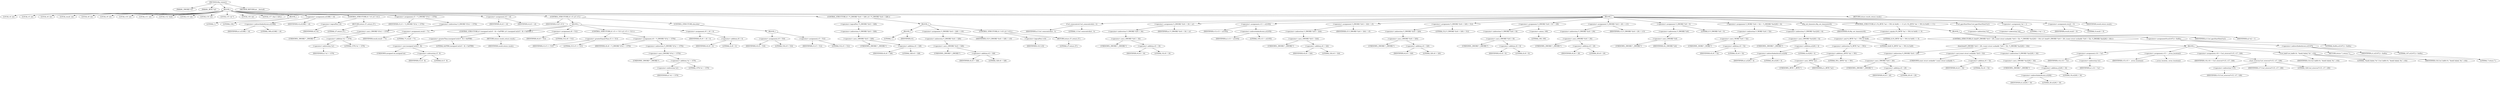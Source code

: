 digraph tftp_connect {  
"1000115" [label = "(METHOD,tftp_connect)" ]
"1000116" [label = "(PARAM,_DWORD *a1)" ]
"1000117" [label = "(PARAM,_BYTE *a2)" ]
"1000118" [label = "(BLOCK,,)" ]
"1000119" [label = "(LOCAL,v4: int)" ]
"1000120" [label = "(LOCAL,v5: int)" ]
"1000121" [label = "(LOCAL,v6: int)" ]
"1000122" [label = "(LOCAL,result: int)" ]
"1000123" [label = "(LOCAL,v8: int)" ]
"1000124" [label = "(LOCAL,v9: int)" ]
"1000125" [label = "(LOCAL,v10: int)" ]
"1000126" [label = "(LOCAL,v11: int)" ]
"1000127" [label = "(LOCAL,v12: bool)" ]
"1000128" [label = "(LOCAL,v13: int)" ]
"1000129" [label = "(LOCAL,v14: int)" ]
"1000130" [label = "(LOCAL,v15: int *)" ]
"1000131" [label = "(LOCAL,v16: int)" ]
"1000132" [label = "(LOCAL,v17: char [ 128 ])" ]
"1000133" [label = "(BLOCK,,)" ]
"1000134" [label = "(LITERAL,1,)" ]
"1000135" [label = "(LITERAL,336,)" ]
"1000136" [label = "(<operator>.assignment,a1[188] = v4)" ]
"1000137" [label = "(<operator>.indirectIndexAccess,a1[188])" ]
"1000138" [label = "(IDENTIFIER,a1,a1[188] = v4)" ]
"1000139" [label = "(LITERAL,188,a1[188] = v4)" ]
"1000140" [label = "(IDENTIFIER,v4,a1[188] = v4)" ]
"1000141" [label = "(CONTROL_STRUCTURE,if ( !v4 ),if ( !v4 ))" ]
"1000142" [label = "(<operator>.logicalNot,!v4)" ]
"1000143" [label = "(IDENTIFIER,v4,!v4)" ]
"1000144" [label = "(RETURN,return 27;,return 27;)" ]
"1000145" [label = "(LITERAL,27,return 27;)" ]
"1000146" [label = "(<operator>.assignment,v5 = *(_DWORD *)(*a1 + 1576))" ]
"1000147" [label = "(IDENTIFIER,v5,v5 = *(_DWORD *)(*a1 + 1576))" ]
"1000148" [label = "(<operator>.indirection,*(_DWORD *)(*a1 + 1576))" ]
"1000149" [label = "(<operator>.cast,(_DWORD *)(*a1 + 1576))" ]
"1000150" [label = "(UNKNOWN,_DWORD *,_DWORD *)" ]
"1000151" [label = "(<operator>.addition,*a1 + 1576)" ]
"1000152" [label = "(<operator>.indirection,*a1)" ]
"1000153" [label = "(IDENTIFIER,a1,*a1 + 1576)" ]
"1000154" [label = "(LITERAL,1576,*a1 + 1576)" ]
"1000155" [label = "(<operator>.assignment,v6 = v4)" ]
"1000156" [label = "(IDENTIFIER,v6,v6 = v4)" ]
"1000157" [label = "(IDENTIFIER,v4,v6 = v4)" ]
"1000158" [label = "(CONTROL_STRUCTURE,if ( v5 ),if ( v5 ))" ]
"1000159" [label = "(IDENTIFIER,v5,if ( v5 ))" ]
"1000160" [label = "(BLOCK,,)" ]
"1000161" [label = "(<operator>.assignment,result = 71)" ]
"1000162" [label = "(IDENTIFIER,result,result = 71)" ]
"1000163" [label = "(LITERAL,71,result = 71)" ]
"1000164" [label = "(CONTROL_STRUCTURE,if ( (unsigned int)(v5 - 8) > 0xFFB0 ),if ( (unsigned int)(v5 - 8) > 0xFFB0 ))" ]
"1000165" [label = "(<operator>.greaterThan,(unsigned int)(v5 - 8) > 0xFFB0)" ]
"1000166" [label = "(<operator>.cast,(unsigned int)(v5 - 8))" ]
"1000167" [label = "(UNKNOWN,unsigned int,unsigned int)" ]
"1000168" [label = "(<operator>.subtraction,v5 - 8)" ]
"1000169" [label = "(IDENTIFIER,v5,v5 - 8)" ]
"1000170" [label = "(LITERAL,8,v5 - 8)" ]
"1000171" [label = "(LITERAL,0xFFB0,(unsigned int)(v5 - 8) > 0xFFB0)" ]
"1000172" [label = "(RETURN,return result;,return result;)" ]
"1000173" [label = "(IDENTIFIER,result,return result;)" ]
"1000174" [label = "(<operator>.assignment,v8 = 512)" ]
"1000175" [label = "(IDENTIFIER,v8,v8 = 512)" ]
"1000176" [label = "(LITERAL,512,v8 = 512)" ]
"1000177" [label = "(CONTROL_STRUCTURE,if ( v5 >= 513 ),if ( v5 >= 513 ))" ]
"1000178" [label = "(<operator>.greaterEqualsThan,v5 >= 513)" ]
"1000179" [label = "(IDENTIFIER,v5,v5 >= 513)" ]
"1000180" [label = "(LITERAL,513,v5 >= 513)" ]
"1000181" [label = "(<operator>.assignment,v8 = *(_DWORD *)(*a1 + 1576))" ]
"1000182" [label = "(IDENTIFIER,v8,v8 = *(_DWORD *)(*a1 + 1576))" ]
"1000183" [label = "(<operator>.indirection,*(_DWORD *)(*a1 + 1576))" ]
"1000184" [label = "(<operator>.cast,(_DWORD *)(*a1 + 1576))" ]
"1000185" [label = "(UNKNOWN,_DWORD *,_DWORD *)" ]
"1000186" [label = "(<operator>.addition,*a1 + 1576)" ]
"1000187" [label = "(<operator>.indirection,*a1)" ]
"1000188" [label = "(IDENTIFIER,a1,*a1 + 1576)" ]
"1000189" [label = "(LITERAL,1576,*a1 + 1576)" ]
"1000190" [label = "(<operator>.assignment,v9 = v8 + 4)" ]
"1000191" [label = "(IDENTIFIER,v9,v9 = v8 + 4)" ]
"1000192" [label = "(<operator>.addition,v8 + 4)" ]
"1000193" [label = "(IDENTIFIER,v8,v8 + 4)" ]
"1000194" [label = "(LITERAL,4,v8 + 4)" ]
"1000195" [label = "(CONTROL_STRUCTURE,else,else)" ]
"1000196" [label = "(BLOCK,,)" ]
"1000197" [label = "(<operator>.assignment,v9 = 516)" ]
"1000198" [label = "(IDENTIFIER,v9,v9 = 516)" ]
"1000199" [label = "(LITERAL,516,v9 = 516)" ]
"1000200" [label = "(<operator>.assignment,v5 = 512)" ]
"1000201" [label = "(IDENTIFIER,v5,v5 = 512)" ]
"1000202" [label = "(LITERAL,512,v5 = 512)" ]
"1000203" [label = "(CONTROL_STRUCTURE,if ( !*(_DWORD *)(v6 + 328) ),if ( !*(_DWORD *)(v6 + 328) ))" ]
"1000204" [label = "(<operator>.logicalNot,!*(_DWORD *)(v6 + 328))" ]
"1000205" [label = "(<operator>.indirection,*(_DWORD *)(v6 + 328))" ]
"1000206" [label = "(<operator>.cast,(_DWORD *)(v6 + 328))" ]
"1000207" [label = "(UNKNOWN,_DWORD *,_DWORD *)" ]
"1000208" [label = "(<operator>.addition,v6 + 328)" ]
"1000209" [label = "(IDENTIFIER,v6,v6 + 328)" ]
"1000210" [label = "(LITERAL,328,v6 + 328)" ]
"1000211" [label = "(BLOCK,,)" ]
"1000212" [label = "(BLOCK,,)" ]
"1000213" [label = "(LITERAL,1,)" ]
"1000214" [label = "(IDENTIFIER,v9,)" ]
"1000215" [label = "(<operator>.assignment,*(_DWORD *)(v6 + 328) = v10)" ]
"1000216" [label = "(<operator>.indirection,*(_DWORD *)(v6 + 328))" ]
"1000217" [label = "(<operator>.cast,(_DWORD *)(v6 + 328))" ]
"1000218" [label = "(UNKNOWN,_DWORD *,_DWORD *)" ]
"1000219" [label = "(<operator>.addition,v6 + 328)" ]
"1000220" [label = "(IDENTIFIER,v6,v6 + 328)" ]
"1000221" [label = "(LITERAL,328,v6 + 328)" ]
"1000222" [label = "(IDENTIFIER,v10,*(_DWORD *)(v6 + 328) = v10)" ]
"1000223" [label = "(CONTROL_STRUCTURE,if ( !v10 ),if ( !v10 ))" ]
"1000224" [label = "(<operator>.logicalNot,!v10)" ]
"1000225" [label = "(IDENTIFIER,v10,!v10)" ]
"1000226" [label = "(RETURN,return 27;,return 27;)" ]
"1000227" [label = "(LITERAL,27,return 27;)" ]
"1000228" [label = "(BLOCK,,)" ]
"1000229" [label = "(Curl_conncontrol,Curl_conncontrol(a1, 1))" ]
"1000230" [label = "(IDENTIFIER,a1,Curl_conncontrol(a1, 1))" ]
"1000231" [label = "(LITERAL,1,Curl_conncontrol(a1, 1))" ]
"1000232" [label = "(<operator>.assignment,*(_DWORD *)(v6 + 16) = a1)" ]
"1000233" [label = "(<operator>.indirection,*(_DWORD *)(v6 + 16))" ]
"1000234" [label = "(<operator>.cast,(_DWORD *)(v6 + 16))" ]
"1000235" [label = "(UNKNOWN,_DWORD *,_DWORD *)" ]
"1000236" [label = "(<operator>.addition,v6 + 16)" ]
"1000237" [label = "(IDENTIFIER,v6,v6 + 16)" ]
"1000238" [label = "(LITERAL,16,v6 + 16)" ]
"1000239" [label = "(IDENTIFIER,a1,*(_DWORD *)(v6 + 16) = a1)" ]
"1000240" [label = "(<operator>.assignment,v13 = a1[105])" ]
"1000241" [label = "(IDENTIFIER,v13,v13 = a1[105])" ]
"1000242" [label = "(<operator>.indirectIndexAccess,a1[105])" ]
"1000243" [label = "(IDENTIFIER,a1,v13 = a1[105])" ]
"1000244" [label = "(LITERAL,105,v13 = a1[105])" ]
"1000245" [label = "(<operator>.assignment,*(_DWORD *)(v6 + 324) = v5)" ]
"1000246" [label = "(<operator>.indirection,*(_DWORD *)(v6 + 324))" ]
"1000247" [label = "(<operator>.cast,(_DWORD *)(v6 + 324))" ]
"1000248" [label = "(UNKNOWN,_DWORD *,_DWORD *)" ]
"1000249" [label = "(<operator>.addition,v6 + 324)" ]
"1000250" [label = "(IDENTIFIER,v6,v6 + 324)" ]
"1000251" [label = "(LITERAL,324,v6 + 324)" ]
"1000252" [label = "(IDENTIFIER,v5,*(_DWORD *)(v6 + 324) = v5)" ]
"1000253" [label = "(<operator>.assignment,*(_DWORD *)(v6 + 320) = 512)" ]
"1000254" [label = "(<operator>.indirection,*(_DWORD *)(v6 + 320))" ]
"1000255" [label = "(<operator>.cast,(_DWORD *)(v6 + 320))" ]
"1000256" [label = "(UNKNOWN,_DWORD *,_DWORD *)" ]
"1000257" [label = "(<operator>.addition,v6 + 320)" ]
"1000258" [label = "(IDENTIFIER,v6,v6 + 320)" ]
"1000259" [label = "(LITERAL,320,v6 + 320)" ]
"1000260" [label = "(LITERAL,512,*(_DWORD *)(v6 + 320) = 512)" ]
"1000261" [label = "(<operator>.assignment,*(_DWORD *)(v6 + 8) = -100)" ]
"1000262" [label = "(<operator>.indirection,*(_DWORD *)(v6 + 8))" ]
"1000263" [label = "(<operator>.cast,(_DWORD *)(v6 + 8))" ]
"1000264" [label = "(UNKNOWN,_DWORD *,_DWORD *)" ]
"1000265" [label = "(<operator>.addition,v6 + 8)" ]
"1000266" [label = "(IDENTIFIER,v6,v6 + 8)" ]
"1000267" [label = "(LITERAL,8,v6 + 8)" ]
"1000268" [label = "(<operator>.minus,-100)" ]
"1000269" [label = "(LITERAL,100,-100)" ]
"1000270" [label = "(<operator>.assignment,*(_DWORD *)(v6 + 20) = v13)" ]
"1000271" [label = "(<operator>.indirection,*(_DWORD *)(v6 + 20))" ]
"1000272" [label = "(<operator>.cast,(_DWORD *)(v6 + 20))" ]
"1000273" [label = "(UNKNOWN,_DWORD *,_DWORD *)" ]
"1000274" [label = "(<operator>.addition,v6 + 20)" ]
"1000275" [label = "(IDENTIFIER,v6,v6 + 20)" ]
"1000276" [label = "(LITERAL,20,v6 + 20)" ]
"1000277" [label = "(IDENTIFIER,v13,*(_DWORD *)(v6 + 20) = v13)" ]
"1000278" [label = "(<operator>.assignment,*(_DWORD *)v6 = 0)" ]
"1000279" [label = "(<operator>.indirection,*(_DWORD *)v6)" ]
"1000280" [label = "(<operator>.cast,(_DWORD *)v6)" ]
"1000281" [label = "(UNKNOWN,_DWORD *,_DWORD *)" ]
"1000282" [label = "(IDENTIFIER,v6,(_DWORD *)v6)" ]
"1000283" [label = "(LITERAL,0,*(_DWORD *)v6 = 0)" ]
"1000284" [label = "(<operator>.assignment,*(_WORD *)(v6 + 52) = *(_DWORD *)(a1[20] + 4))" ]
"1000285" [label = "(<operator>.indirection,*(_WORD *)(v6 + 52))" ]
"1000286" [label = "(<operator>.cast,(_WORD *)(v6 + 52))" ]
"1000287" [label = "(UNKNOWN,_WORD *,_WORD *)" ]
"1000288" [label = "(<operator>.addition,v6 + 52)" ]
"1000289" [label = "(IDENTIFIER,v6,v6 + 52)" ]
"1000290" [label = "(LITERAL,52,v6 + 52)" ]
"1000291" [label = "(<operator>.indirection,*(_DWORD *)(a1[20] + 4))" ]
"1000292" [label = "(<operator>.cast,(_DWORD *)(a1[20] + 4))" ]
"1000293" [label = "(UNKNOWN,_DWORD *,_DWORD *)" ]
"1000294" [label = "(<operator>.addition,a1[20] + 4)" ]
"1000295" [label = "(<operator>.indirectIndexAccess,a1[20])" ]
"1000296" [label = "(IDENTIFIER,a1,a1[20] + 4)" ]
"1000297" [label = "(LITERAL,20,a1[20] + 4)" ]
"1000298" [label = "(LITERAL,4,a1[20] + 4)" ]
"1000299" [label = "(tftp_set_timeouts,tftp_set_timeouts(v6))" ]
"1000300" [label = "(IDENTIFIER,v6,tftp_set_timeouts(v6))" ]
"1000301" [label = "(CONTROL_STRUCTURE,if ( (*((_BYTE *)a1 + 591) & 0x40) == 0 ),if ( (*((_BYTE *)a1 + 591) & 0x40) == 0 ))" ]
"1000302" [label = "(<operator>.equals,(*((_BYTE *)a1 + 591) & 0x40) == 0)" ]
"1000303" [label = "(<operator>.and,*((_BYTE *)a1 + 591) & 0x40)" ]
"1000304" [label = "(<operator>.indirection,*((_BYTE *)a1 + 591))" ]
"1000305" [label = "(<operator>.addition,(_BYTE *)a1 + 591)" ]
"1000306" [label = "(<operator>.cast,(_BYTE *)a1)" ]
"1000307" [label = "(UNKNOWN,_BYTE *,_BYTE *)" ]
"1000308" [label = "(IDENTIFIER,a1,(_BYTE *)a1)" ]
"1000309" [label = "(LITERAL,591,(_BYTE *)a1 + 591)" ]
"1000310" [label = "(LITERAL,0x40,*((_BYTE *)a1 + 591) & 0x40)" ]
"1000311" [label = "(LITERAL,0,(*((_BYTE *)a1 + 591) & 0x40) == 0)" ]
"1000312" [label = "(BLOCK,,)" ]
"1000313" [label = "(CONTROL_STRUCTURE,if ( bind(*(_DWORD *)(v6 + 20), (const struct sockaddr *)(v6 + 52), *(_DWORD *)(a1[20] + 16)) ),if ( bind(*(_DWORD *)(v6 + 20), (const struct sockaddr *)(v6 + 52), *(_DWORD *)(a1[20] + 16)) ))" ]
"1000314" [label = "(bind,bind(*(_DWORD *)(v6 + 20), (const struct sockaddr *)(v6 + 52), *(_DWORD *)(a1[20] + 16)))" ]
"1000315" [label = "(<operator>.indirection,*(_DWORD *)(v6 + 20))" ]
"1000316" [label = "(<operator>.cast,(_DWORD *)(v6 + 20))" ]
"1000317" [label = "(UNKNOWN,_DWORD *,_DWORD *)" ]
"1000318" [label = "(<operator>.addition,v6 + 20)" ]
"1000319" [label = "(IDENTIFIER,v6,v6 + 20)" ]
"1000320" [label = "(LITERAL,20,v6 + 20)" ]
"1000321" [label = "(<operator>.cast,(const struct sockaddr *)(v6 + 52))" ]
"1000322" [label = "(UNKNOWN,const struct sockaddr *,const struct sockaddr *)" ]
"1000323" [label = "(<operator>.addition,v6 + 52)" ]
"1000324" [label = "(IDENTIFIER,v6,v6 + 52)" ]
"1000325" [label = "(LITERAL,52,v6 + 52)" ]
"1000326" [label = "(<operator>.indirection,*(_DWORD *)(a1[20] + 16))" ]
"1000327" [label = "(<operator>.cast,(_DWORD *)(a1[20] + 16))" ]
"1000328" [label = "(UNKNOWN,_DWORD *,_DWORD *)" ]
"1000329" [label = "(<operator>.addition,a1[20] + 16)" ]
"1000330" [label = "(<operator>.indirectIndexAccess,a1[20])" ]
"1000331" [label = "(IDENTIFIER,a1,a1[20] + 16)" ]
"1000332" [label = "(LITERAL,20,a1[20] + 16)" ]
"1000333" [label = "(LITERAL,16,a1[20] + 16)" ]
"1000334" [label = "(BLOCK,,)" ]
"1000335" [label = "(<operator>.assignment,v14 = *a1)" ]
"1000336" [label = "(IDENTIFIER,v14,v14 = *a1)" ]
"1000337" [label = "(<operator>.indirection,*a1)" ]
"1000338" [label = "(IDENTIFIER,a1,v14 = *a1)" ]
"1000339" [label = "(<operator>.assignment,v15 = _errno_location())" ]
"1000340" [label = "(IDENTIFIER,v15,v15 = _errno_location())" ]
"1000341" [label = "(_errno_location,_errno_location())" ]
"1000342" [label = "(<operator>.assignment,v16 = Curl_strerror(*v15, v17, 128))" ]
"1000343" [label = "(IDENTIFIER,v16,v16 = Curl_strerror(*v15, v17, 128))" ]
"1000344" [label = "(Curl_strerror,Curl_strerror(*v15, v17, 128))" ]
"1000345" [label = "(<operator>.indirection,*v15)" ]
"1000346" [label = "(IDENTIFIER,v15,Curl_strerror(*v15, v17, 128))" ]
"1000347" [label = "(IDENTIFIER,v17,Curl_strerror(*v15, v17, 128))" ]
"1000348" [label = "(LITERAL,128,Curl_strerror(*v15, v17, 128))" ]
"1000349" [label = "(Curl_failf,Curl_failf(v14, \"bind() failed; %s\", v16))" ]
"1000350" [label = "(IDENTIFIER,v14,Curl_failf(v14, \"bind() failed; %s\", v16))" ]
"1000351" [label = "(LITERAL,\"bind() failed; %s\",Curl_failf(v14, \"bind() failed; %s\", v16))" ]
"1000352" [label = "(IDENTIFIER,v16,Curl_failf(v14, \"bind() failed; %s\", v16))" ]
"1000353" [label = "(RETURN,return 7;,return 7;)" ]
"1000354" [label = "(LITERAL,7,return 7;)" ]
"1000355" [label = "(<operators>.assignmentOr,a1[147] |= 0x40u)" ]
"1000356" [label = "(<operator>.indirectIndexAccess,a1[147])" ]
"1000357" [label = "(IDENTIFIER,a1,a1[147] |= 0x40u)" ]
"1000358" [label = "(LITERAL,147,a1[147] |= 0x40u)" ]
"1000359" [label = "(LITERAL,0x40u,a1[147] |= 0x40u)" ]
"1000360" [label = "(Curl_pgrsStartNow,Curl_pgrsStartNow(*a1))" ]
"1000361" [label = "(<operator>.indirection,*a1)" ]
"1000362" [label = "(IDENTIFIER,a1,Curl_pgrsStartNow(*a1))" ]
"1000363" [label = "(<operator>.assignment,*a2 = 1)" ]
"1000364" [label = "(<operator>.indirection,*a2)" ]
"1000365" [label = "(IDENTIFIER,a2,*a2 = 1)" ]
"1000366" [label = "(LITERAL,1,*a2 = 1)" ]
"1000367" [label = "(<operator>.assignment,result = 0)" ]
"1000368" [label = "(IDENTIFIER,result,result = 0)" ]
"1000369" [label = "(LITERAL,0,result = 0)" ]
"1000370" [label = "(RETURN,return result;,return result;)" ]
"1000371" [label = "(IDENTIFIER,result,return result;)" ]
"1000372" [label = "(METHOD_RETURN,int __fastcall)" ]
  "1000115" -> "1000116" 
  "1000115" -> "1000117" 
  "1000115" -> "1000118" 
  "1000115" -> "1000372" 
  "1000118" -> "1000119" 
  "1000118" -> "1000120" 
  "1000118" -> "1000121" 
  "1000118" -> "1000122" 
  "1000118" -> "1000123" 
  "1000118" -> "1000124" 
  "1000118" -> "1000125" 
  "1000118" -> "1000126" 
  "1000118" -> "1000127" 
  "1000118" -> "1000128" 
  "1000118" -> "1000129" 
  "1000118" -> "1000130" 
  "1000118" -> "1000131" 
  "1000118" -> "1000132" 
  "1000118" -> "1000133" 
  "1000118" -> "1000136" 
  "1000118" -> "1000141" 
  "1000118" -> "1000146" 
  "1000118" -> "1000155" 
  "1000118" -> "1000158" 
  "1000118" -> "1000203" 
  "1000118" -> "1000228" 
  "1000118" -> "1000370" 
  "1000133" -> "1000134" 
  "1000133" -> "1000135" 
  "1000136" -> "1000137" 
  "1000136" -> "1000140" 
  "1000137" -> "1000138" 
  "1000137" -> "1000139" 
  "1000141" -> "1000142" 
  "1000141" -> "1000144" 
  "1000142" -> "1000143" 
  "1000144" -> "1000145" 
  "1000146" -> "1000147" 
  "1000146" -> "1000148" 
  "1000148" -> "1000149" 
  "1000149" -> "1000150" 
  "1000149" -> "1000151" 
  "1000151" -> "1000152" 
  "1000151" -> "1000154" 
  "1000152" -> "1000153" 
  "1000155" -> "1000156" 
  "1000155" -> "1000157" 
  "1000158" -> "1000159" 
  "1000158" -> "1000160" 
  "1000158" -> "1000195" 
  "1000160" -> "1000161" 
  "1000160" -> "1000164" 
  "1000160" -> "1000174" 
  "1000160" -> "1000177" 
  "1000160" -> "1000190" 
  "1000161" -> "1000162" 
  "1000161" -> "1000163" 
  "1000164" -> "1000165" 
  "1000164" -> "1000172" 
  "1000165" -> "1000166" 
  "1000165" -> "1000171" 
  "1000166" -> "1000167" 
  "1000166" -> "1000168" 
  "1000168" -> "1000169" 
  "1000168" -> "1000170" 
  "1000172" -> "1000173" 
  "1000174" -> "1000175" 
  "1000174" -> "1000176" 
  "1000177" -> "1000178" 
  "1000177" -> "1000181" 
  "1000178" -> "1000179" 
  "1000178" -> "1000180" 
  "1000181" -> "1000182" 
  "1000181" -> "1000183" 
  "1000183" -> "1000184" 
  "1000184" -> "1000185" 
  "1000184" -> "1000186" 
  "1000186" -> "1000187" 
  "1000186" -> "1000189" 
  "1000187" -> "1000188" 
  "1000190" -> "1000191" 
  "1000190" -> "1000192" 
  "1000192" -> "1000193" 
  "1000192" -> "1000194" 
  "1000195" -> "1000196" 
  "1000196" -> "1000197" 
  "1000196" -> "1000200" 
  "1000197" -> "1000198" 
  "1000197" -> "1000199" 
  "1000200" -> "1000201" 
  "1000200" -> "1000202" 
  "1000203" -> "1000204" 
  "1000203" -> "1000211" 
  "1000204" -> "1000205" 
  "1000205" -> "1000206" 
  "1000206" -> "1000207" 
  "1000206" -> "1000208" 
  "1000208" -> "1000209" 
  "1000208" -> "1000210" 
  "1000211" -> "1000212" 
  "1000211" -> "1000215" 
  "1000211" -> "1000223" 
  "1000212" -> "1000213" 
  "1000212" -> "1000214" 
  "1000215" -> "1000216" 
  "1000215" -> "1000222" 
  "1000216" -> "1000217" 
  "1000217" -> "1000218" 
  "1000217" -> "1000219" 
  "1000219" -> "1000220" 
  "1000219" -> "1000221" 
  "1000223" -> "1000224" 
  "1000223" -> "1000226" 
  "1000224" -> "1000225" 
  "1000226" -> "1000227" 
  "1000228" -> "1000229" 
  "1000228" -> "1000232" 
  "1000228" -> "1000240" 
  "1000228" -> "1000245" 
  "1000228" -> "1000253" 
  "1000228" -> "1000261" 
  "1000228" -> "1000270" 
  "1000228" -> "1000278" 
  "1000228" -> "1000284" 
  "1000228" -> "1000299" 
  "1000228" -> "1000301" 
  "1000228" -> "1000360" 
  "1000228" -> "1000363" 
  "1000228" -> "1000367" 
  "1000229" -> "1000230" 
  "1000229" -> "1000231" 
  "1000232" -> "1000233" 
  "1000232" -> "1000239" 
  "1000233" -> "1000234" 
  "1000234" -> "1000235" 
  "1000234" -> "1000236" 
  "1000236" -> "1000237" 
  "1000236" -> "1000238" 
  "1000240" -> "1000241" 
  "1000240" -> "1000242" 
  "1000242" -> "1000243" 
  "1000242" -> "1000244" 
  "1000245" -> "1000246" 
  "1000245" -> "1000252" 
  "1000246" -> "1000247" 
  "1000247" -> "1000248" 
  "1000247" -> "1000249" 
  "1000249" -> "1000250" 
  "1000249" -> "1000251" 
  "1000253" -> "1000254" 
  "1000253" -> "1000260" 
  "1000254" -> "1000255" 
  "1000255" -> "1000256" 
  "1000255" -> "1000257" 
  "1000257" -> "1000258" 
  "1000257" -> "1000259" 
  "1000261" -> "1000262" 
  "1000261" -> "1000268" 
  "1000262" -> "1000263" 
  "1000263" -> "1000264" 
  "1000263" -> "1000265" 
  "1000265" -> "1000266" 
  "1000265" -> "1000267" 
  "1000268" -> "1000269" 
  "1000270" -> "1000271" 
  "1000270" -> "1000277" 
  "1000271" -> "1000272" 
  "1000272" -> "1000273" 
  "1000272" -> "1000274" 
  "1000274" -> "1000275" 
  "1000274" -> "1000276" 
  "1000278" -> "1000279" 
  "1000278" -> "1000283" 
  "1000279" -> "1000280" 
  "1000280" -> "1000281" 
  "1000280" -> "1000282" 
  "1000284" -> "1000285" 
  "1000284" -> "1000291" 
  "1000285" -> "1000286" 
  "1000286" -> "1000287" 
  "1000286" -> "1000288" 
  "1000288" -> "1000289" 
  "1000288" -> "1000290" 
  "1000291" -> "1000292" 
  "1000292" -> "1000293" 
  "1000292" -> "1000294" 
  "1000294" -> "1000295" 
  "1000294" -> "1000298" 
  "1000295" -> "1000296" 
  "1000295" -> "1000297" 
  "1000299" -> "1000300" 
  "1000301" -> "1000302" 
  "1000301" -> "1000312" 
  "1000302" -> "1000303" 
  "1000302" -> "1000311" 
  "1000303" -> "1000304" 
  "1000303" -> "1000310" 
  "1000304" -> "1000305" 
  "1000305" -> "1000306" 
  "1000305" -> "1000309" 
  "1000306" -> "1000307" 
  "1000306" -> "1000308" 
  "1000312" -> "1000313" 
  "1000312" -> "1000355" 
  "1000313" -> "1000314" 
  "1000313" -> "1000334" 
  "1000314" -> "1000315" 
  "1000314" -> "1000321" 
  "1000314" -> "1000326" 
  "1000315" -> "1000316" 
  "1000316" -> "1000317" 
  "1000316" -> "1000318" 
  "1000318" -> "1000319" 
  "1000318" -> "1000320" 
  "1000321" -> "1000322" 
  "1000321" -> "1000323" 
  "1000323" -> "1000324" 
  "1000323" -> "1000325" 
  "1000326" -> "1000327" 
  "1000327" -> "1000328" 
  "1000327" -> "1000329" 
  "1000329" -> "1000330" 
  "1000329" -> "1000333" 
  "1000330" -> "1000331" 
  "1000330" -> "1000332" 
  "1000334" -> "1000335" 
  "1000334" -> "1000339" 
  "1000334" -> "1000342" 
  "1000334" -> "1000349" 
  "1000334" -> "1000353" 
  "1000335" -> "1000336" 
  "1000335" -> "1000337" 
  "1000337" -> "1000338" 
  "1000339" -> "1000340" 
  "1000339" -> "1000341" 
  "1000342" -> "1000343" 
  "1000342" -> "1000344" 
  "1000344" -> "1000345" 
  "1000344" -> "1000347" 
  "1000344" -> "1000348" 
  "1000345" -> "1000346" 
  "1000349" -> "1000350" 
  "1000349" -> "1000351" 
  "1000349" -> "1000352" 
  "1000353" -> "1000354" 
  "1000355" -> "1000356" 
  "1000355" -> "1000359" 
  "1000356" -> "1000357" 
  "1000356" -> "1000358" 
  "1000360" -> "1000361" 
  "1000361" -> "1000362" 
  "1000363" -> "1000364" 
  "1000363" -> "1000366" 
  "1000364" -> "1000365" 
  "1000367" -> "1000368" 
  "1000367" -> "1000369" 
  "1000370" -> "1000371" 
}
